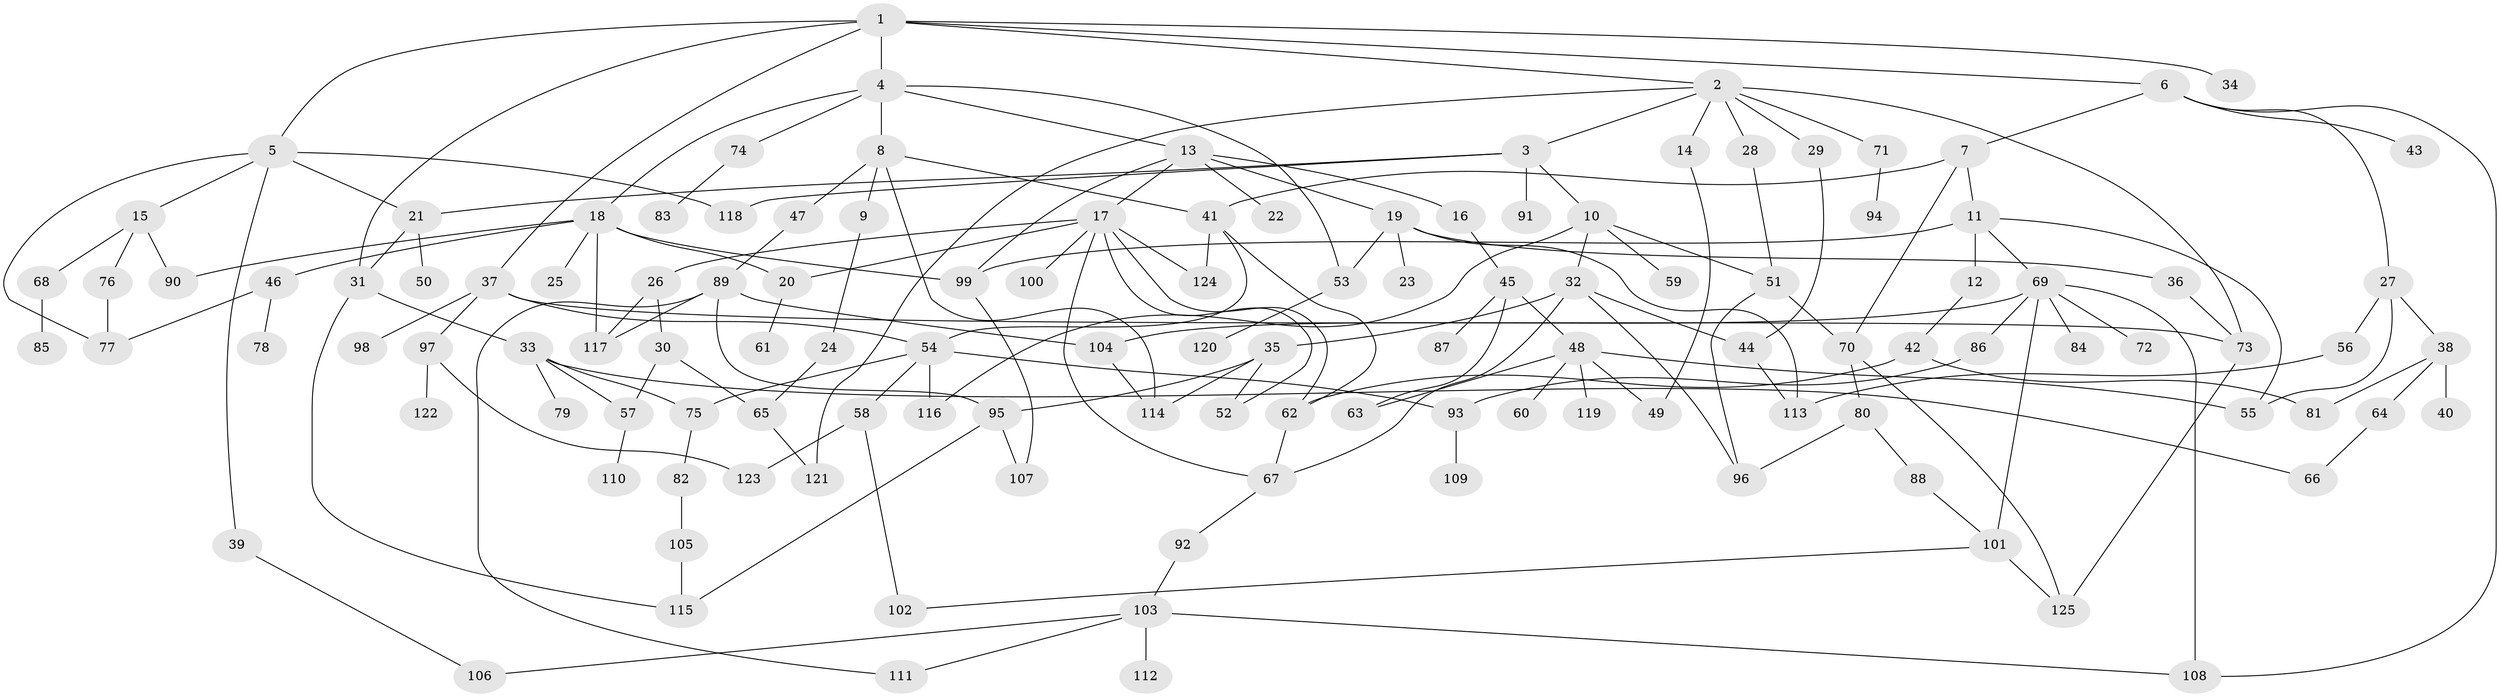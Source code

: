 // coarse degree distribution, {9: 0.03488372093023256, 8: 0.046511627906976744, 5: 0.05813953488372093, 6: 0.05813953488372093, 7: 0.023255813953488372, 2: 0.23255813953488372, 4: 0.1511627906976744, 1: 0.2441860465116279, 3: 0.1511627906976744}
// Generated by graph-tools (version 1.1) at 2025/23/03/03/25 07:23:30]
// undirected, 125 vertices, 181 edges
graph export_dot {
graph [start="1"]
  node [color=gray90,style=filled];
  1;
  2;
  3;
  4;
  5;
  6;
  7;
  8;
  9;
  10;
  11;
  12;
  13;
  14;
  15;
  16;
  17;
  18;
  19;
  20;
  21;
  22;
  23;
  24;
  25;
  26;
  27;
  28;
  29;
  30;
  31;
  32;
  33;
  34;
  35;
  36;
  37;
  38;
  39;
  40;
  41;
  42;
  43;
  44;
  45;
  46;
  47;
  48;
  49;
  50;
  51;
  52;
  53;
  54;
  55;
  56;
  57;
  58;
  59;
  60;
  61;
  62;
  63;
  64;
  65;
  66;
  67;
  68;
  69;
  70;
  71;
  72;
  73;
  74;
  75;
  76;
  77;
  78;
  79;
  80;
  81;
  82;
  83;
  84;
  85;
  86;
  87;
  88;
  89;
  90;
  91;
  92;
  93;
  94;
  95;
  96;
  97;
  98;
  99;
  100;
  101;
  102;
  103;
  104;
  105;
  106;
  107;
  108;
  109;
  110;
  111;
  112;
  113;
  114;
  115;
  116;
  117;
  118;
  119;
  120;
  121;
  122;
  123;
  124;
  125;
  1 -- 2;
  1 -- 4;
  1 -- 5;
  1 -- 6;
  1 -- 34;
  1 -- 37;
  1 -- 31;
  2 -- 3;
  2 -- 14;
  2 -- 28;
  2 -- 29;
  2 -- 71;
  2 -- 73;
  2 -- 121;
  3 -- 10;
  3 -- 21;
  3 -- 91;
  3 -- 118;
  4 -- 8;
  4 -- 13;
  4 -- 18;
  4 -- 74;
  4 -- 53;
  5 -- 15;
  5 -- 39;
  5 -- 21;
  5 -- 77;
  5 -- 118;
  6 -- 7;
  6 -- 27;
  6 -- 43;
  6 -- 108;
  7 -- 11;
  7 -- 41;
  7 -- 70;
  8 -- 9;
  8 -- 47;
  8 -- 41;
  8 -- 114;
  9 -- 24;
  10 -- 32;
  10 -- 59;
  10 -- 51;
  10 -- 116;
  11 -- 12;
  11 -- 69;
  11 -- 99;
  11 -- 55;
  12 -- 42;
  13 -- 16;
  13 -- 17;
  13 -- 19;
  13 -- 22;
  13 -- 99;
  14 -- 49;
  15 -- 68;
  15 -- 76;
  15 -- 90;
  16 -- 45;
  17 -- 20;
  17 -- 26;
  17 -- 67;
  17 -- 100;
  17 -- 124;
  17 -- 62;
  17 -- 52;
  18 -- 25;
  18 -- 46;
  18 -- 90;
  18 -- 99;
  18 -- 117;
  18 -- 20;
  19 -- 23;
  19 -- 36;
  19 -- 53;
  19 -- 113;
  20 -- 61;
  21 -- 31;
  21 -- 50;
  24 -- 65;
  26 -- 30;
  26 -- 117;
  27 -- 38;
  27 -- 56;
  27 -- 55;
  28 -- 51;
  29 -- 44;
  30 -- 57;
  30 -- 65;
  31 -- 33;
  31 -- 115;
  32 -- 35;
  32 -- 96;
  32 -- 44;
  32 -- 67;
  33 -- 75;
  33 -- 79;
  33 -- 57;
  33 -- 66;
  35 -- 52;
  35 -- 114;
  35 -- 95;
  36 -- 73;
  37 -- 97;
  37 -- 98;
  37 -- 54;
  37 -- 73;
  38 -- 40;
  38 -- 64;
  38 -- 81;
  39 -- 106;
  41 -- 54;
  41 -- 62;
  41 -- 124;
  42 -- 62;
  42 -- 81;
  44 -- 113;
  45 -- 48;
  45 -- 63;
  45 -- 87;
  46 -- 77;
  46 -- 78;
  47 -- 89;
  48 -- 55;
  48 -- 60;
  48 -- 119;
  48 -- 63;
  48 -- 49;
  51 -- 70;
  51 -- 96;
  53 -- 120;
  54 -- 58;
  54 -- 93;
  54 -- 116;
  54 -- 75;
  56 -- 113;
  57 -- 110;
  58 -- 102;
  58 -- 123;
  62 -- 67;
  64 -- 66;
  65 -- 121;
  67 -- 92;
  68 -- 85;
  69 -- 72;
  69 -- 84;
  69 -- 86;
  69 -- 104;
  69 -- 108;
  69 -- 101;
  70 -- 80;
  70 -- 125;
  71 -- 94;
  73 -- 125;
  74 -- 83;
  75 -- 82;
  76 -- 77;
  80 -- 88;
  80 -- 96;
  82 -- 105;
  86 -- 93;
  88 -- 101;
  89 -- 95;
  89 -- 104;
  89 -- 111;
  89 -- 117;
  92 -- 103;
  93 -- 109;
  95 -- 107;
  95 -- 115;
  97 -- 122;
  97 -- 123;
  99 -- 107;
  101 -- 125;
  101 -- 102;
  103 -- 111;
  103 -- 112;
  103 -- 106;
  103 -- 108;
  104 -- 114;
  105 -- 115;
}
